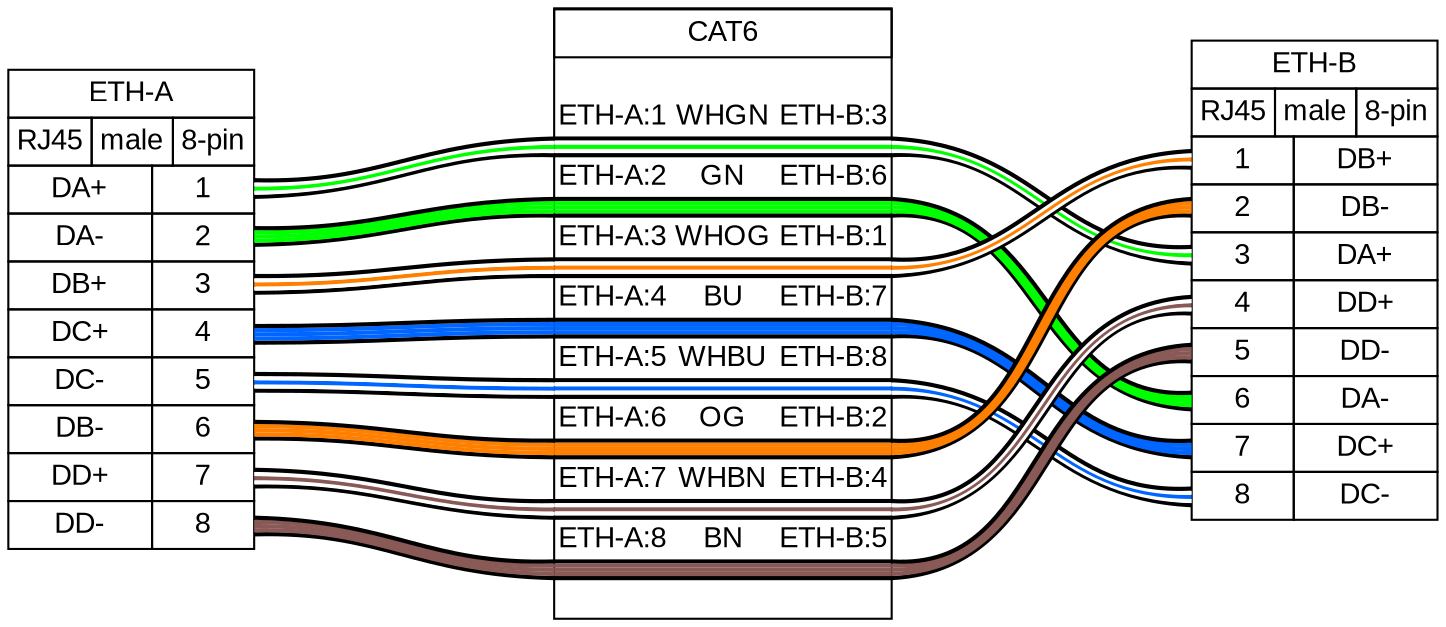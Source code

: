 graph {
// Graph generated by WireViz 0.2
// https://github.com/formatc1702/WireViz
	graph [bgcolor=white fontname=arial nodesep=0.33 rankdir=LR ranksep=2]
	node [fillcolor=white fontname=arial shape=record style=filled]
	edge [fontname=arial style=bold]
	"ETH-A" [label=<
<table border="0" cellspacing="0" cellpadding="0">
 <tr><td>
  <table border="0" cellspacing="0" cellpadding="3" cellborder="1"><tr>
   <td balign="left">ETH-A</td>
  </tr></table>
 </td></tr>
 <tr><td>
  <table border="0" cellspacing="0" cellpadding="3" cellborder="1"><tr>
   <td balign="left">RJ45</td>
   <td balign="left">male</td>
   <td balign="left">8-pin</td>
  </tr></table>
 </td></tr>
 <tr><td>
  <table border="0" cellspacing="0" cellpadding="3" cellborder="1">
   <tr>
    <td>DA+</td>
    <td port="p1r">1</td>
   </tr>
   <tr>
    <td>DA-</td>
    <td port="p2r">2</td>
   </tr>
   <tr>
    <td>DB+</td>
    <td port="p3r">3</td>
   </tr>
   <tr>
    <td>DC+</td>
    <td port="p4r">4</td>
   </tr>
   <tr>
    <td>DC-</td>
    <td port="p5r">5</td>
   </tr>
   <tr>
    <td>DB-</td>
    <td port="p6r">6</td>
   </tr>
   <tr>
    <td>DD+</td>
    <td port="p7r">7</td>
   </tr>
   <tr>
    <td>DD-</td>
    <td port="p8r">8</td>
   </tr>
  </table>
 </td></tr>
</table>
> fillcolor=white margin=0 shape=none style=filled]
	"ETH-B" [label=<
<table border="0" cellspacing="0" cellpadding="0">
 <tr><td>
  <table border="0" cellspacing="0" cellpadding="3" cellborder="1"><tr>
   <td balign="left">ETH-B</td>
  </tr></table>
 </td></tr>
 <tr><td>
  <table border="0" cellspacing="0" cellpadding="3" cellborder="1"><tr>
   <td balign="left">RJ45</td>
   <td balign="left">male</td>
   <td balign="left">8-pin</td>
  </tr></table>
 </td></tr>
 <tr><td>
  <table border="0" cellspacing="0" cellpadding="3" cellborder="1">
   <tr>
    <td port="p1l">1</td>
    <td>DB+</td>
   </tr>
   <tr>
    <td port="p2l">2</td>
    <td>DB-</td>
   </tr>
   <tr>
    <td port="p3l">3</td>
    <td>DA+</td>
   </tr>
   <tr>
    <td port="p4l">4</td>
    <td>DD+</td>
   </tr>
   <tr>
    <td port="p5l">5</td>
    <td>DD-</td>
   </tr>
   <tr>
    <td port="p6l">6</td>
    <td>DA-</td>
   </tr>
   <tr>
    <td port="p7l">7</td>
    <td>DC+</td>
   </tr>
   <tr>
    <td port="p8l">8</td>
    <td>DC-</td>
   </tr>
  </table>
 </td></tr>
</table>
> fillcolor=white margin=0 shape=none style=filled]
	edge [color="#000000:#ffffff:#00ff00:#ffffff:#000000"]
	"ETH-A":p1r:e -- CAT6:w1:w
	CAT6:w1:e -- "ETH-B":p3l:w
	edge [color="#000000:#00ff00:#00ff00:#00ff00:#000000"]
	"ETH-A":p2r:e -- CAT6:w2:w
	CAT6:w2:e -- "ETH-B":p6l:w
	edge [color="#000000:#ffffff:#ff8000:#ffffff:#000000"]
	"ETH-A":p3r:e -- CAT6:w3:w
	CAT6:w3:e -- "ETH-B":p1l:w
	edge [color="#000000:#0066ff:#0066ff:#0066ff:#000000"]
	"ETH-A":p4r:e -- CAT6:w4:w
	CAT6:w4:e -- "ETH-B":p7l:w
	edge [color="#000000:#ffffff:#0066ff:#ffffff:#000000"]
	"ETH-A":p5r:e -- CAT6:w5:w
	CAT6:w5:e -- "ETH-B":p8l:w
	edge [color="#000000:#ff8000:#ff8000:#ff8000:#000000"]
	"ETH-A":p6r:e -- CAT6:w6:w
	CAT6:w6:e -- "ETH-B":p2l:w
	edge [color="#000000:#ffffff:#895956:#ffffff:#000000"]
	"ETH-A":p7r:e -- CAT6:w7:w
	CAT6:w7:e -- "ETH-B":p4l:w
	edge [color="#000000:#895956:#895956:#895956:#000000"]
	"ETH-A":p8r:e -- CAT6:w8:w
	CAT6:w8:e -- "ETH-B":p5l:w
	CAT6 [label=<
<table border="0" cellspacing="0" cellpadding="0">
 <tr><td>
  <table border="0" cellspacing="0" cellpadding="3" cellborder="1"><tr>
   <td balign="left">CAT6</td>
  </tr></table>
 </td></tr>
 <tr><td>
  <table border="0" cellspacing="0" cellborder="0">
   <tr><td>&nbsp;</td></tr>
   <tr>
    <td>ETH-A:1</td>
    <td>WHGN</td>
    <td>ETH-B:3</td>
   </tr>
   <tr>
    <td colspan="3" border="0" cellspacing="0" cellpadding="0" port="w1" height="10">
     <table cellspacing="0" cellborder="0" border="0">
      <tr><td colspan="3" cellpadding="0" height="2" bgcolor="#000000" border="0"></td></tr>
      <tr><td colspan="3" cellpadding="0" height="2" bgcolor="#ffffff" border="0"></td></tr>
      <tr><td colspan="3" cellpadding="0" height="2" bgcolor="#00ff00" border="0"></td></tr>
      <tr><td colspan="3" cellpadding="0" height="2" bgcolor="#ffffff" border="0"></td></tr>
      <tr><td colspan="3" cellpadding="0" height="2" bgcolor="#000000" border="0"></td></tr>
     </table>
    </td>
   </tr>
   <tr>
    <td>ETH-A:2</td>
    <td>GN</td>
    <td>ETH-B:6</td>
   </tr>
   <tr>
    <td colspan="3" border="0" cellspacing="0" cellpadding="0" port="w2" height="10">
     <table cellspacing="0" cellborder="0" border="0">
      <tr><td colspan="3" cellpadding="0" height="2" bgcolor="#000000" border="0"></td></tr>
      <tr><td colspan="3" cellpadding="0" height="2" bgcolor="#00ff00" border="0"></td></tr>
      <tr><td colspan="3" cellpadding="0" height="2" bgcolor="#00ff00" border="0"></td></tr>
      <tr><td colspan="3" cellpadding="0" height="2" bgcolor="#00ff00" border="0"></td></tr>
      <tr><td colspan="3" cellpadding="0" height="2" bgcolor="#000000" border="0"></td></tr>
     </table>
    </td>
   </tr>
   <tr>
    <td>ETH-A:3</td>
    <td>WHOG</td>
    <td>ETH-B:1</td>
   </tr>
   <tr>
    <td colspan="3" border="0" cellspacing="0" cellpadding="0" port="w3" height="10">
     <table cellspacing="0" cellborder="0" border="0">
      <tr><td colspan="3" cellpadding="0" height="2" bgcolor="#000000" border="0"></td></tr>
      <tr><td colspan="3" cellpadding="0" height="2" bgcolor="#ffffff" border="0"></td></tr>
      <tr><td colspan="3" cellpadding="0" height="2" bgcolor="#ff8000" border="0"></td></tr>
      <tr><td colspan="3" cellpadding="0" height="2" bgcolor="#ffffff" border="0"></td></tr>
      <tr><td colspan="3" cellpadding="0" height="2" bgcolor="#000000" border="0"></td></tr>
     </table>
    </td>
   </tr>
   <tr>
    <td>ETH-A:4</td>
    <td>BU</td>
    <td>ETH-B:7</td>
   </tr>
   <tr>
    <td colspan="3" border="0" cellspacing="0" cellpadding="0" port="w4" height="10">
     <table cellspacing="0" cellborder="0" border="0">
      <tr><td colspan="3" cellpadding="0" height="2" bgcolor="#000000" border="0"></td></tr>
      <tr><td colspan="3" cellpadding="0" height="2" bgcolor="#0066ff" border="0"></td></tr>
      <tr><td colspan="3" cellpadding="0" height="2" bgcolor="#0066ff" border="0"></td></tr>
      <tr><td colspan="3" cellpadding="0" height="2" bgcolor="#0066ff" border="0"></td></tr>
      <tr><td colspan="3" cellpadding="0" height="2" bgcolor="#000000" border="0"></td></tr>
     </table>
    </td>
   </tr>
   <tr>
    <td>ETH-A:5</td>
    <td>WHBU</td>
    <td>ETH-B:8</td>
   </tr>
   <tr>
    <td colspan="3" border="0" cellspacing="0" cellpadding="0" port="w5" height="10">
     <table cellspacing="0" cellborder="0" border="0">
      <tr><td colspan="3" cellpadding="0" height="2" bgcolor="#000000" border="0"></td></tr>
      <tr><td colspan="3" cellpadding="0" height="2" bgcolor="#ffffff" border="0"></td></tr>
      <tr><td colspan="3" cellpadding="0" height="2" bgcolor="#0066ff" border="0"></td></tr>
      <tr><td colspan="3" cellpadding="0" height="2" bgcolor="#ffffff" border="0"></td></tr>
      <tr><td colspan="3" cellpadding="0" height="2" bgcolor="#000000" border="0"></td></tr>
     </table>
    </td>
   </tr>
   <tr>
    <td>ETH-A:6</td>
    <td>OG</td>
    <td>ETH-B:2</td>
   </tr>
   <tr>
    <td colspan="3" border="0" cellspacing="0" cellpadding="0" port="w6" height="10">
     <table cellspacing="0" cellborder="0" border="0">
      <tr><td colspan="3" cellpadding="0" height="2" bgcolor="#000000" border="0"></td></tr>
      <tr><td colspan="3" cellpadding="0" height="2" bgcolor="#ff8000" border="0"></td></tr>
      <tr><td colspan="3" cellpadding="0" height="2" bgcolor="#ff8000" border="0"></td></tr>
      <tr><td colspan="3" cellpadding="0" height="2" bgcolor="#ff8000" border="0"></td></tr>
      <tr><td colspan="3" cellpadding="0" height="2" bgcolor="#000000" border="0"></td></tr>
     </table>
    </td>
   </tr>
   <tr>
    <td>ETH-A:7</td>
    <td>WHBN</td>
    <td>ETH-B:4</td>
   </tr>
   <tr>
    <td colspan="3" border="0" cellspacing="0" cellpadding="0" port="w7" height="10">
     <table cellspacing="0" cellborder="0" border="0">
      <tr><td colspan="3" cellpadding="0" height="2" bgcolor="#000000" border="0"></td></tr>
      <tr><td colspan="3" cellpadding="0" height="2" bgcolor="#ffffff" border="0"></td></tr>
      <tr><td colspan="3" cellpadding="0" height="2" bgcolor="#895956" border="0"></td></tr>
      <tr><td colspan="3" cellpadding="0" height="2" bgcolor="#ffffff" border="0"></td></tr>
      <tr><td colspan="3" cellpadding="0" height="2" bgcolor="#000000" border="0"></td></tr>
     </table>
    </td>
   </tr>
   <tr>
    <td>ETH-A:8</td>
    <td>BN</td>
    <td>ETH-B:5</td>
   </tr>
   <tr>
    <td colspan="3" border="0" cellspacing="0" cellpadding="0" port="w8" height="10">
     <table cellspacing="0" cellborder="0" border="0">
      <tr><td colspan="3" cellpadding="0" height="2" bgcolor="#000000" border="0"></td></tr>
      <tr><td colspan="3" cellpadding="0" height="2" bgcolor="#895956" border="0"></td></tr>
      <tr><td colspan="3" cellpadding="0" height="2" bgcolor="#895956" border="0"></td></tr>
      <tr><td colspan="3" cellpadding="0" height="2" bgcolor="#895956" border="0"></td></tr>
      <tr><td colspan="3" cellpadding="0" height="2" bgcolor="#000000" border="0"></td></tr>
     </table>
    </td>
   </tr>
   <tr><td>&nbsp;</td></tr>
  </table>
 </td></tr>
</table>
> fillcolor=white margin=0 shape=box style=""]
}
